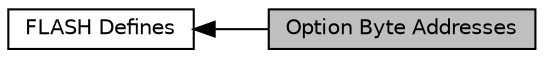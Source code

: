 digraph "Option Byte Addresses"
{
  edge [fontname="Helvetica",fontsize="10",labelfontname="Helvetica",labelfontsize="10"];
  node [fontname="Helvetica",fontsize="10",shape=record];
  rankdir=LR;
  Node0 [label="Option Byte Addresses",height=0.2,width=0.4,color="black", fillcolor="grey75", style="filled", fontcolor="black"];
  Node1 [label="FLASH Defines",height=0.2,width=0.4,color="black", fillcolor="white", style="filled",URL="$group__flash__defines.html",tooltip="Defined Constants and Types for the STM32F0xx Flash memory "];
  Node1->Node0 [shape=plaintext, dir="back", style="solid"];
}
